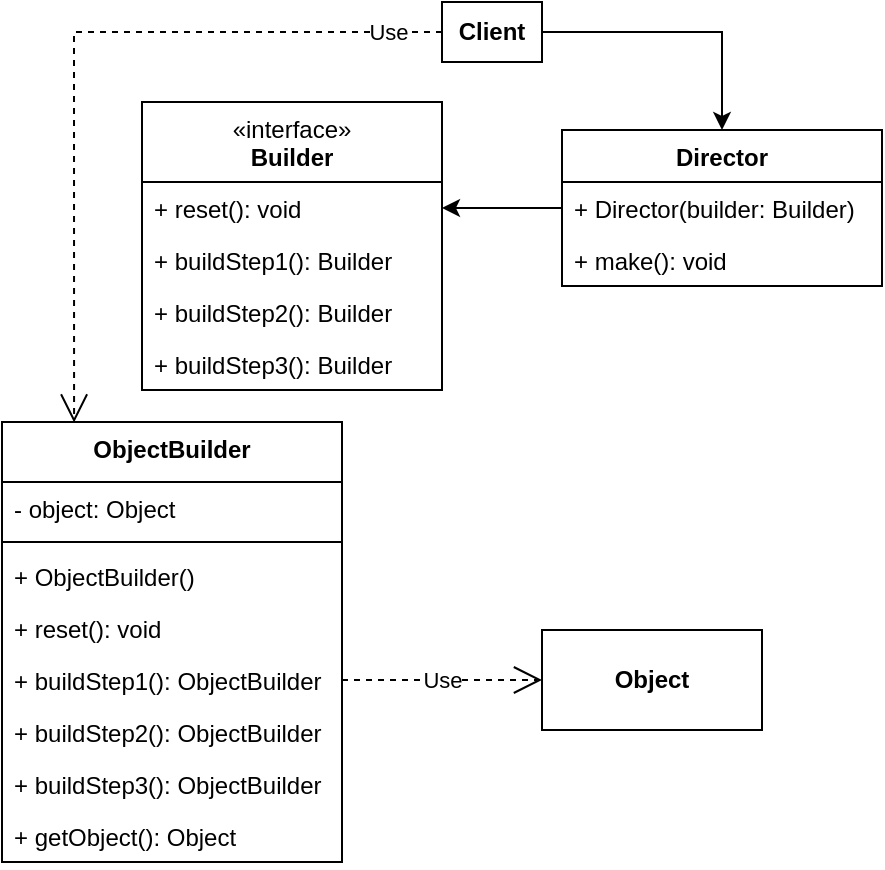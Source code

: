 <mxfile version="27.1.4">
  <diagram name="Page-1" id="MFU6G7lnsdOT_ux2mG_1">
    <mxGraphModel dx="690" dy="471" grid="1" gridSize="10" guides="1" tooltips="1" connect="1" arrows="1" fold="1" page="1" pageScale="1" pageWidth="850" pageHeight="1100" math="0" shadow="0">
      <root>
        <mxCell id="0" />
        <mxCell id="1" parent="0" />
        <mxCell id="03indQP2rPoBZ1fVTg_9-62" style="edgeStyle=orthogonalEdgeStyle;rounded=0;orthogonalLoop=1;jettySize=auto;html=1;entryX=0.5;entryY=0;entryDx=0;entryDy=0;" parent="1" source="03indQP2rPoBZ1fVTg_9-1" target="03indQP2rPoBZ1fVTg_9-49" edge="1">
          <mxGeometry relative="1" as="geometry" />
        </mxCell>
        <mxCell id="03indQP2rPoBZ1fVTg_9-1" value="Client" style="html=1;whiteSpace=wrap;fontSize=12;fontStyle=1" parent="1" vertex="1">
          <mxGeometry x="330" y="250" width="50" height="30" as="geometry" />
        </mxCell>
        <mxCell id="03indQP2rPoBZ1fVTg_9-9" value="&lt;span style=&quot;font-weight: 400;&quot;&gt;«interface»&lt;/span&gt;&lt;br style=&quot;font-weight: 400;&quot;&gt;&lt;b&gt;Builder&lt;/b&gt;" style="swimlane;fontStyle=1;align=center;verticalAlign=top;childLayout=stackLayout;horizontal=1;startSize=40;horizontalStack=0;resizeParent=1;resizeParentMax=0;resizeLast=0;collapsible=1;marginBottom=0;whiteSpace=wrap;html=1;" parent="1" vertex="1">
          <mxGeometry x="180" y="300" width="150" height="144" as="geometry" />
        </mxCell>
        <mxCell id="03indQP2rPoBZ1fVTg_9-57" value="+ reset(): void" style="text;strokeColor=none;fillColor=none;align=left;verticalAlign=top;spacingLeft=4;spacingRight=4;overflow=hidden;rotatable=0;points=[[0,0.5],[1,0.5]];portConstraint=eastwest;whiteSpace=wrap;html=1;" parent="03indQP2rPoBZ1fVTg_9-9" vertex="1">
          <mxGeometry y="40" width="150" height="26" as="geometry" />
        </mxCell>
        <mxCell id="03indQP2rPoBZ1fVTg_9-17" value="+ buildStep1(): Builder" style="text;strokeColor=none;fillColor=none;align=left;verticalAlign=top;spacingLeft=4;spacingRight=4;overflow=hidden;rotatable=0;points=[[0,0.5],[1,0.5]];portConstraint=eastwest;whiteSpace=wrap;html=1;" parent="03indQP2rPoBZ1fVTg_9-9" vertex="1">
          <mxGeometry y="66" width="150" height="26" as="geometry" />
        </mxCell>
        <mxCell id="jL6CM2MpTK9sRVqm_zbT-5" value="+ buildStep2(): Builder" style="text;strokeColor=none;fillColor=none;align=left;verticalAlign=top;spacingLeft=4;spacingRight=4;overflow=hidden;rotatable=0;points=[[0,0.5],[1,0.5]];portConstraint=eastwest;whiteSpace=wrap;html=1;" vertex="1" parent="03indQP2rPoBZ1fVTg_9-9">
          <mxGeometry y="92" width="150" height="26" as="geometry" />
        </mxCell>
        <mxCell id="jL6CM2MpTK9sRVqm_zbT-4" value="+ buildStep3(): Builder" style="text;strokeColor=none;fillColor=none;align=left;verticalAlign=top;spacingLeft=4;spacingRight=4;overflow=hidden;rotatable=0;points=[[0,0.5],[1,0.5]];portConstraint=eastwest;whiteSpace=wrap;html=1;" vertex="1" parent="03indQP2rPoBZ1fVTg_9-9">
          <mxGeometry y="118" width="150" height="26" as="geometry" />
        </mxCell>
        <mxCell id="03indQP2rPoBZ1fVTg_9-28" value="&lt;b&gt;ObjectBuilder&lt;/b&gt;" style="swimlane;fontStyle=1;align=center;verticalAlign=top;childLayout=stackLayout;horizontal=1;startSize=30;horizontalStack=0;resizeParent=1;resizeParentMax=0;resizeLast=0;collapsible=1;marginBottom=0;whiteSpace=wrap;html=1;" parent="1" vertex="1">
          <mxGeometry x="110" y="460" width="170" height="220" as="geometry" />
        </mxCell>
        <mxCell id="03indQP2rPoBZ1fVTg_9-55" value="- object: Object" style="text;strokeColor=none;fillColor=none;align=left;verticalAlign=top;spacingLeft=4;spacingRight=4;overflow=hidden;rotatable=0;points=[[0,0.5],[1,0.5]];portConstraint=eastwest;whiteSpace=wrap;html=1;" parent="03indQP2rPoBZ1fVTg_9-28" vertex="1">
          <mxGeometry y="30" width="170" height="26" as="geometry" />
        </mxCell>
        <mxCell id="03indQP2rPoBZ1fVTg_9-54" value="" style="line;strokeWidth=1;fillColor=none;align=left;verticalAlign=middle;spacingTop=-1;spacingLeft=3;spacingRight=3;rotatable=0;labelPosition=right;points=[];portConstraint=eastwest;strokeColor=inherit;" parent="03indQP2rPoBZ1fVTg_9-28" vertex="1">
          <mxGeometry y="56" width="170" height="8" as="geometry" />
        </mxCell>
        <mxCell id="03indQP2rPoBZ1fVTg_9-71" value="+ ObjectBuilder()" style="text;strokeColor=none;fillColor=none;align=left;verticalAlign=top;spacingLeft=4;spacingRight=4;overflow=hidden;rotatable=0;points=[[0,0.5],[1,0.5]];portConstraint=eastwest;whiteSpace=wrap;html=1;" parent="03indQP2rPoBZ1fVTg_9-28" vertex="1">
          <mxGeometry y="64" width="170" height="26" as="geometry" />
        </mxCell>
        <mxCell id="03indQP2rPoBZ1fVTg_9-53" value="+ reset(): void" style="text;strokeColor=none;fillColor=none;align=left;verticalAlign=top;spacingLeft=4;spacingRight=4;overflow=hidden;rotatable=0;points=[[0,0.5],[1,0.5]];portConstraint=eastwest;whiteSpace=wrap;html=1;" parent="03indQP2rPoBZ1fVTg_9-28" vertex="1">
          <mxGeometry y="90" width="170" height="26" as="geometry" />
        </mxCell>
        <mxCell id="03indQP2rPoBZ1fVTg_9-33" value="+ buildStep1(): ObjectBuilder" style="text;strokeColor=none;fillColor=none;align=left;verticalAlign=top;spacingLeft=4;spacingRight=4;overflow=hidden;rotatable=0;points=[[0,0.5],[1,0.5]];portConstraint=eastwest;whiteSpace=wrap;html=1;" parent="03indQP2rPoBZ1fVTg_9-28" vertex="1">
          <mxGeometry y="116" width="170" height="26" as="geometry" />
        </mxCell>
        <mxCell id="jL6CM2MpTK9sRVqm_zbT-1" value="+ buildStep2(): ObjectBuilder" style="text;strokeColor=none;fillColor=none;align=left;verticalAlign=top;spacingLeft=4;spacingRight=4;overflow=hidden;rotatable=0;points=[[0,0.5],[1,0.5]];portConstraint=eastwest;whiteSpace=wrap;html=1;" vertex="1" parent="03indQP2rPoBZ1fVTg_9-28">
          <mxGeometry y="142" width="170" height="26" as="geometry" />
        </mxCell>
        <mxCell id="jL6CM2MpTK9sRVqm_zbT-2" value="+ buildStep3(): ObjectBuilder" style="text;strokeColor=none;fillColor=none;align=left;verticalAlign=top;spacingLeft=4;spacingRight=4;overflow=hidden;rotatable=0;points=[[0,0.5],[1,0.5]];portConstraint=eastwest;whiteSpace=wrap;html=1;" vertex="1" parent="03indQP2rPoBZ1fVTg_9-28">
          <mxGeometry y="168" width="170" height="26" as="geometry" />
        </mxCell>
        <mxCell id="03indQP2rPoBZ1fVTg_9-35" value="+ getObject(): Object" style="text;strokeColor=none;fillColor=none;align=left;verticalAlign=top;spacingLeft=4;spacingRight=4;overflow=hidden;rotatable=0;points=[[0,0.5],[1,0.5]];portConstraint=eastwest;whiteSpace=wrap;html=1;" parent="03indQP2rPoBZ1fVTg_9-28" vertex="1">
          <mxGeometry y="194" width="170" height="26" as="geometry" />
        </mxCell>
        <mxCell id="03indQP2rPoBZ1fVTg_9-48" value="Use" style="endArrow=open;endSize=12;dashed=1;html=1;rounded=0;exitX=1;exitY=0.5;exitDx=0;exitDy=0;entryX=0;entryY=0.5;entryDx=0;entryDy=0;" parent="1" source="03indQP2rPoBZ1fVTg_9-33" target="03indQP2rPoBZ1fVTg_9-70" edge="1">
          <mxGeometry x="0.001" width="160" relative="1" as="geometry">
            <mxPoint x="300" y="580" as="sourcePoint" />
            <mxPoint x="400" y="590" as="targetPoint" />
            <Array as="points" />
            <mxPoint as="offset" />
          </mxGeometry>
        </mxCell>
        <mxCell id="03indQP2rPoBZ1fVTg_9-49" value="Director" style="swimlane;fontStyle=1;align=center;verticalAlign=top;childLayout=stackLayout;horizontal=1;startSize=26;horizontalStack=0;resizeParent=1;resizeParentMax=0;resizeLast=0;collapsible=1;marginBottom=0;whiteSpace=wrap;html=1;" parent="1" vertex="1">
          <mxGeometry x="390" y="314" width="160" height="78" as="geometry" />
        </mxCell>
        <mxCell id="03indQP2rPoBZ1fVTg_9-72" value="+ Director(builder: Builder)" style="text;strokeColor=none;fillColor=none;align=left;verticalAlign=top;spacingLeft=4;spacingRight=4;overflow=hidden;rotatable=0;points=[[0,0.5],[1,0.5]];portConstraint=eastwest;whiteSpace=wrap;html=1;" parent="03indQP2rPoBZ1fVTg_9-49" vertex="1">
          <mxGeometry y="26" width="160" height="26" as="geometry" />
        </mxCell>
        <mxCell id="03indQP2rPoBZ1fVTg_9-59" value="+ make(): void" style="text;strokeColor=none;fillColor=none;align=left;verticalAlign=top;spacingLeft=4;spacingRight=4;overflow=hidden;rotatable=0;points=[[0,0.5],[1,0.5]];portConstraint=eastwest;whiteSpace=wrap;html=1;" parent="03indQP2rPoBZ1fVTg_9-49" vertex="1">
          <mxGeometry y="52" width="160" height="26" as="geometry" />
        </mxCell>
        <mxCell id="03indQP2rPoBZ1fVTg_9-61" style="edgeStyle=orthogonalEdgeStyle;rounded=0;orthogonalLoop=1;jettySize=auto;html=1;entryX=1;entryY=0.5;entryDx=0;entryDy=0;exitX=0;exitY=0.5;exitDx=0;exitDy=0;" parent="1" source="03indQP2rPoBZ1fVTg_9-72" target="03indQP2rPoBZ1fVTg_9-57" edge="1">
          <mxGeometry relative="1" as="geometry">
            <mxPoint x="450" y="379.0" as="sourcePoint" />
          </mxGeometry>
        </mxCell>
        <mxCell id="03indQP2rPoBZ1fVTg_9-63" value="Use" style="endArrow=open;endSize=12;dashed=1;html=1;rounded=0;exitX=0;exitY=0.5;exitDx=0;exitDy=0;entryX=0.212;entryY=0.001;entryDx=0;entryDy=0;entryPerimeter=0;" parent="1" source="03indQP2rPoBZ1fVTg_9-1" target="03indQP2rPoBZ1fVTg_9-28" edge="1">
          <mxGeometry x="-0.854" width="160" relative="1" as="geometry">
            <mxPoint x="-10" y="290" as="sourcePoint" />
            <mxPoint x="70" y="351" as="targetPoint" />
            <Array as="points">
              <mxPoint x="146" y="265" />
            </Array>
            <mxPoint as="offset" />
          </mxGeometry>
        </mxCell>
        <mxCell id="03indQP2rPoBZ1fVTg_9-70" value="Object" style="html=1;whiteSpace=wrap;fontStyle=1" parent="1" vertex="1">
          <mxGeometry x="380" y="564" width="110" height="50" as="geometry" />
        </mxCell>
      </root>
    </mxGraphModel>
  </diagram>
</mxfile>
